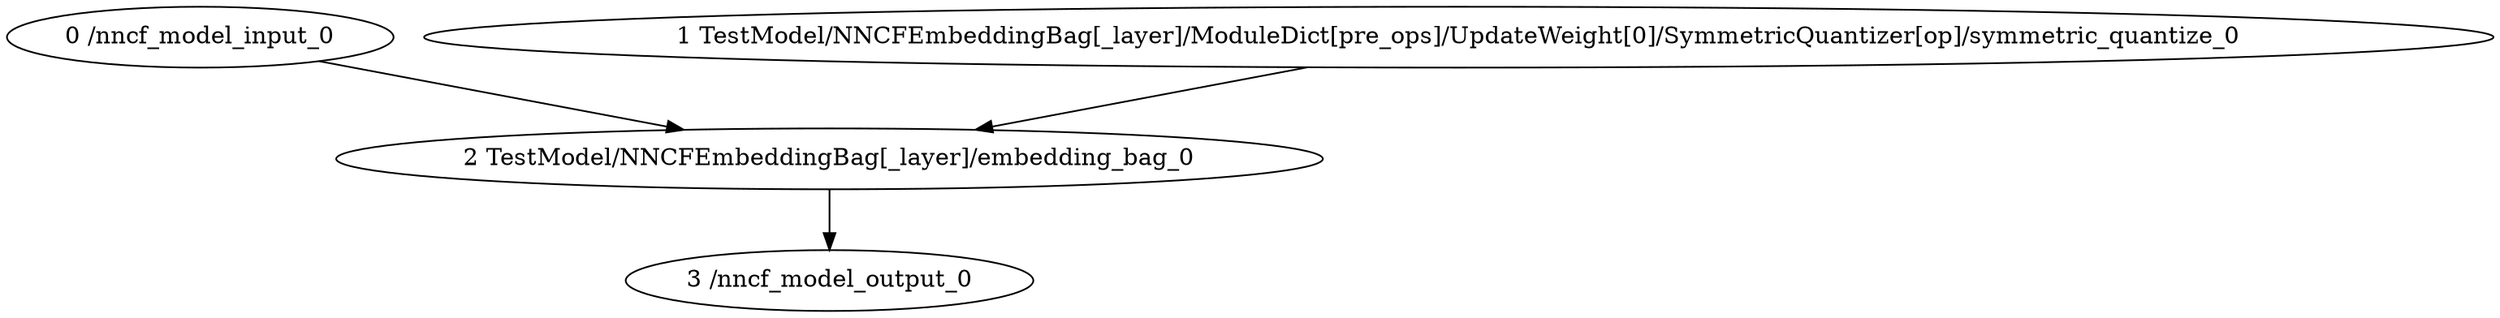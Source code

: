 strict digraph  {
"0 /nncf_model_input_0" [id=0, type=nncf_model_input];
"1 TestModel/NNCFEmbeddingBag[_layer]/ModuleDict[pre_ops]/UpdateWeight[0]/SymmetricQuantizer[op]/symmetric_quantize_0" [id=1, type=symmetric_quantize];
"2 TestModel/NNCFEmbeddingBag[_layer]/embedding_bag_0" [id=2, type=embedding_bag];
"3 /nncf_model_output_0" [id=3, type=nncf_model_output];
"0 /nncf_model_input_0" -> "2 TestModel/NNCFEmbeddingBag[_layer]/embedding_bag_0";
"1 TestModel/NNCFEmbeddingBag[_layer]/ModuleDict[pre_ops]/UpdateWeight[0]/SymmetricQuantizer[op]/symmetric_quantize_0" -> "2 TestModel/NNCFEmbeddingBag[_layer]/embedding_bag_0";
"2 TestModel/NNCFEmbeddingBag[_layer]/embedding_bag_0" -> "3 /nncf_model_output_0";
}
